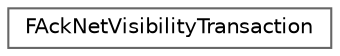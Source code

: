 digraph "Graphical Class Hierarchy"
{
 // INTERACTIVE_SVG=YES
 // LATEX_PDF_SIZE
  bgcolor="transparent";
  edge [fontname=Helvetica,fontsize=10,labelfontname=Helvetica,labelfontsize=10];
  node [fontname=Helvetica,fontsize=10,shape=box,height=0.2,width=0.4];
  rankdir="LR";
  Node0 [id="Node000000",label="FAckNetVisibilityTransaction",height=0.2,width=0.4,color="grey40", fillcolor="white", style="filled",URL="$d1/d47/structFAckNetVisibilityTransaction.html",tooltip="Abstract base class of container object encapsulating data required for streaming and providing inter..."];
}
